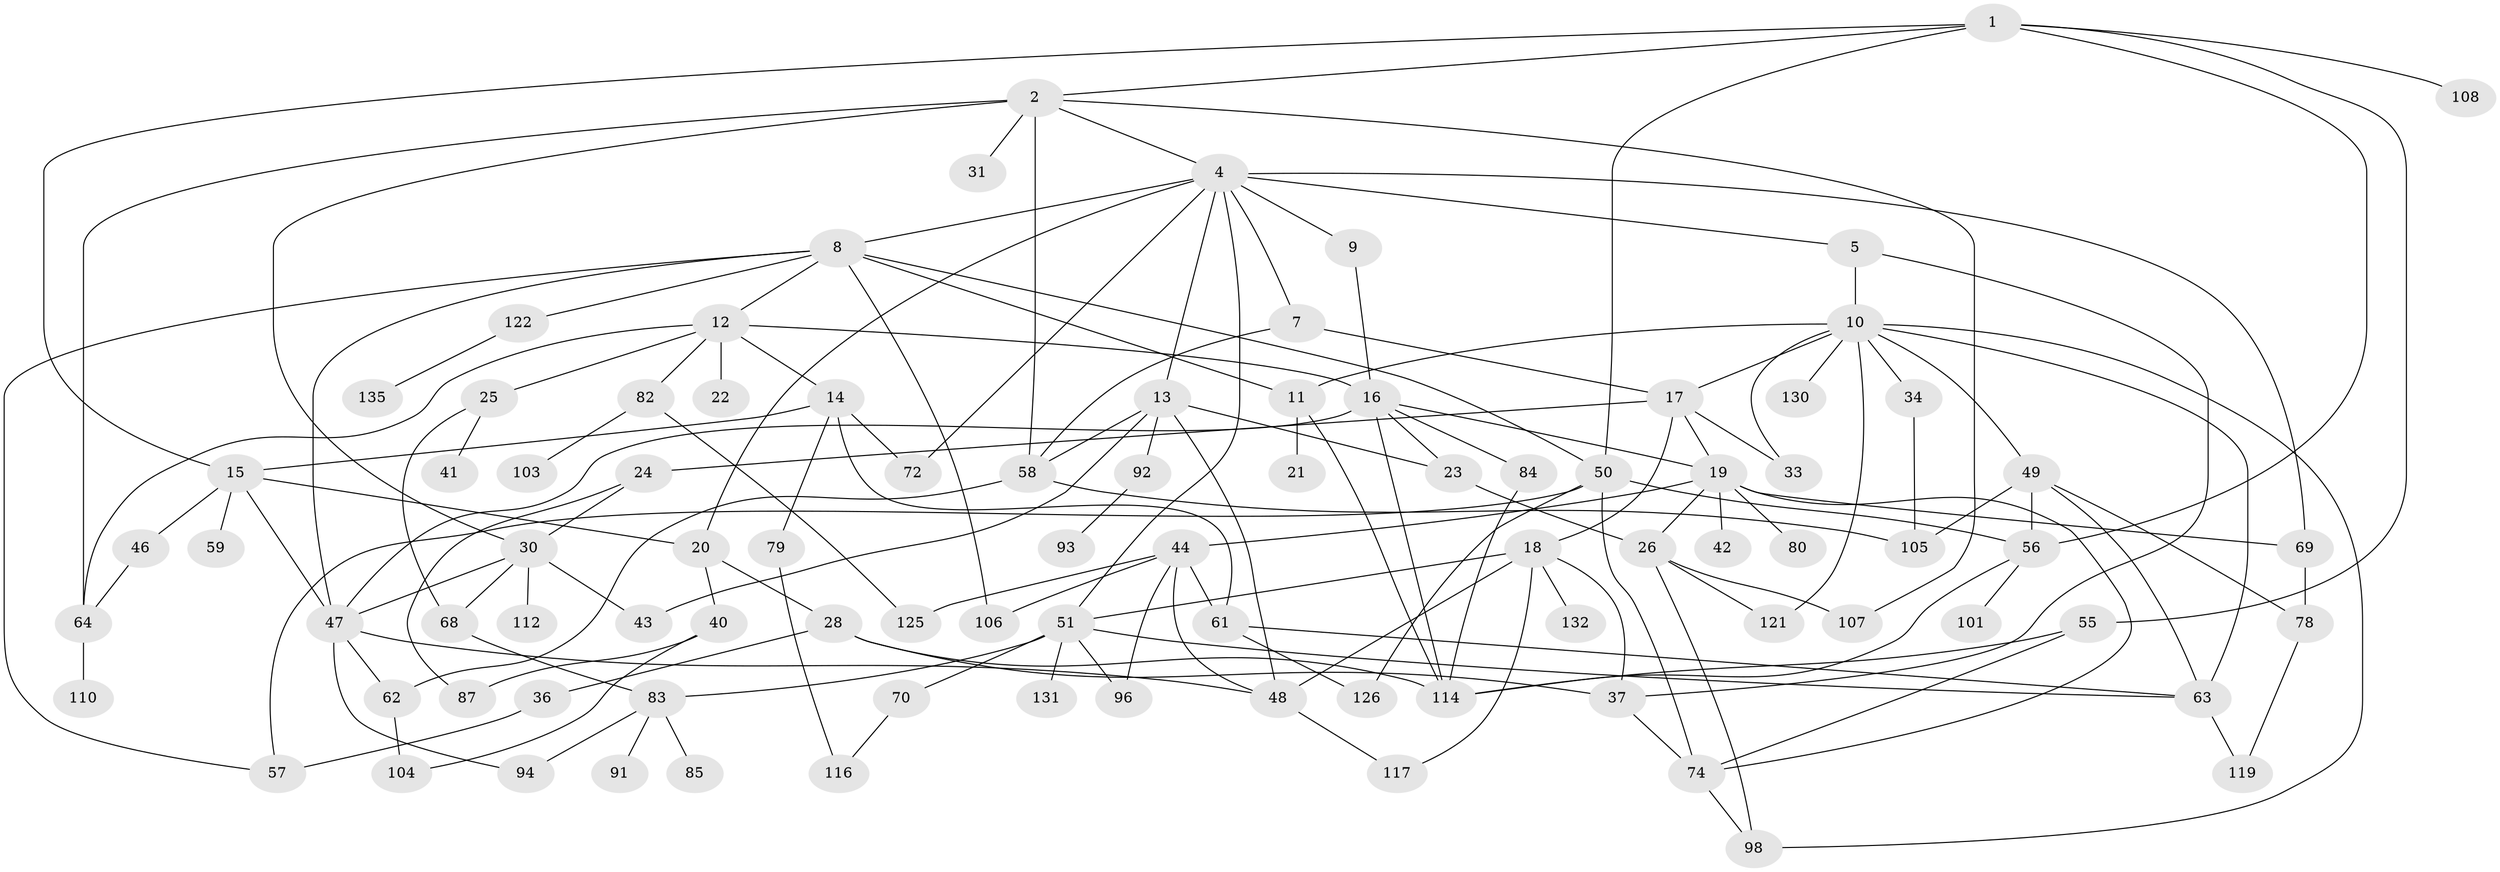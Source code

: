 // Generated by graph-tools (version 1.1) at 2025/51/02/27/25 19:51:37]
// undirected, 91 vertices, 153 edges
graph export_dot {
graph [start="1"]
  node [color=gray90,style=filled];
  1 [super="+113"];
  2 [super="+3"];
  4 [super="+6"];
  5;
  7 [super="+54"];
  8 [super="+66"];
  9;
  10 [super="+97"];
  11;
  12 [super="+90"];
  13 [super="+133"];
  14 [super="+71"];
  15 [super="+39"];
  16 [super="+99"];
  17 [super="+129"];
  18 [super="+29"];
  19 [super="+109"];
  20;
  21;
  22;
  23;
  24 [super="+27"];
  25 [super="+134"];
  26 [super="+89"];
  28 [super="+32"];
  30 [super="+77"];
  31 [super="+67"];
  33 [super="+45"];
  34 [super="+35"];
  36;
  37 [super="+38"];
  40 [super="+60"];
  41;
  42;
  43 [super="+53"];
  44 [super="+86"];
  46;
  47 [super="+111"];
  48 [super="+95"];
  49 [super="+124"];
  50 [super="+88"];
  51 [super="+52"];
  55;
  56 [super="+75"];
  57;
  58;
  59;
  61 [super="+73"];
  62;
  63 [super="+65"];
  64 [super="+81"];
  68;
  69;
  70;
  72 [super="+100"];
  74 [super="+76"];
  78 [super="+102"];
  79;
  80;
  82 [super="+128"];
  83;
  84;
  85;
  87 [super="+118"];
  91;
  92;
  93;
  94;
  96;
  98;
  101;
  103;
  104 [super="+120"];
  105 [super="+123"];
  106;
  107;
  108;
  110;
  112;
  114 [super="+115"];
  116;
  117 [super="+127"];
  119;
  121;
  122;
  125;
  126;
  130;
  131;
  132;
  135;
  1 -- 2;
  1 -- 15;
  1 -- 50;
  1 -- 55;
  1 -- 108;
  1 -- 56;
  2 -- 31;
  2 -- 64;
  2 -- 4;
  2 -- 58;
  2 -- 107;
  2 -- 30;
  4 -- 5;
  4 -- 8;
  4 -- 9;
  4 -- 13;
  4 -- 51;
  4 -- 20;
  4 -- 69;
  4 -- 7;
  4 -- 72;
  5 -- 10;
  5 -- 37;
  7 -- 17;
  7 -- 58;
  8 -- 11;
  8 -- 12;
  8 -- 106;
  8 -- 122;
  8 -- 57;
  8 -- 50;
  8 -- 47;
  9 -- 16;
  10 -- 33;
  10 -- 34;
  10 -- 49;
  10 -- 98;
  10 -- 130;
  10 -- 11;
  10 -- 121;
  10 -- 63;
  10 -- 17;
  11 -- 21;
  11 -- 114;
  12 -- 14;
  12 -- 22;
  12 -- 25;
  12 -- 82;
  12 -- 64;
  12 -- 16;
  13 -- 92;
  13 -- 23;
  13 -- 48;
  13 -- 58;
  13 -- 43;
  14 -- 79;
  14 -- 15;
  14 -- 61;
  14 -- 72;
  15 -- 46;
  15 -- 47;
  15 -- 20;
  15 -- 59;
  16 -- 19;
  16 -- 23;
  16 -- 47;
  16 -- 84;
  16 -- 114;
  17 -- 18;
  17 -- 24;
  17 -- 19;
  17 -- 33;
  18 -- 37;
  18 -- 48;
  18 -- 132;
  18 -- 117;
  18 -- 51;
  19 -- 26;
  19 -- 42;
  19 -- 44;
  19 -- 80;
  19 -- 69;
  19 -- 74;
  20 -- 28;
  20 -- 40;
  23 -- 26;
  24 -- 87 [weight=2];
  24 -- 30;
  25 -- 41;
  25 -- 68;
  26 -- 107;
  26 -- 98;
  26 -- 121;
  28 -- 36;
  28 -- 37;
  28 -- 114;
  30 -- 43;
  30 -- 68;
  30 -- 112;
  30 -- 47;
  34 -- 105;
  36 -- 57;
  37 -- 74;
  40 -- 104;
  40 -- 87;
  44 -- 61;
  44 -- 96;
  44 -- 48;
  44 -- 106;
  44 -- 125;
  46 -- 64;
  47 -- 94;
  47 -- 62;
  47 -- 48;
  48 -- 117;
  49 -- 105;
  49 -- 56;
  49 -- 78;
  49 -- 63;
  50 -- 56 [weight=2];
  50 -- 57;
  50 -- 126;
  50 -- 74;
  51 -- 63;
  51 -- 70;
  51 -- 131;
  51 -- 96;
  51 -- 83;
  55 -- 114;
  55 -- 74;
  56 -- 114;
  56 -- 101;
  58 -- 62;
  58 -- 105;
  61 -- 126;
  61 -- 63;
  62 -- 104;
  63 -- 119;
  64 -- 110;
  68 -- 83;
  69 -- 78;
  70 -- 116;
  74 -- 98;
  78 -- 119;
  79 -- 116;
  82 -- 103;
  82 -- 125;
  83 -- 85;
  83 -- 91;
  83 -- 94;
  84 -- 114;
  92 -- 93;
  122 -- 135;
}

